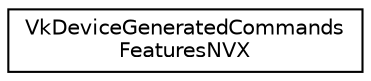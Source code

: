 digraph "Graphical Class Hierarchy"
{
 // LATEX_PDF_SIZE
  edge [fontname="Helvetica",fontsize="10",labelfontname="Helvetica",labelfontsize="10"];
  node [fontname="Helvetica",fontsize="10",shape=record];
  rankdir="LR";
  Node0 [label="VkDeviceGeneratedCommands\lFeaturesNVX",height=0.2,width=0.4,color="black", fillcolor="white", style="filled",URL="$d9/d3e/structVkDeviceGeneratedCommandsFeaturesNVX.html",tooltip=" "];
}
